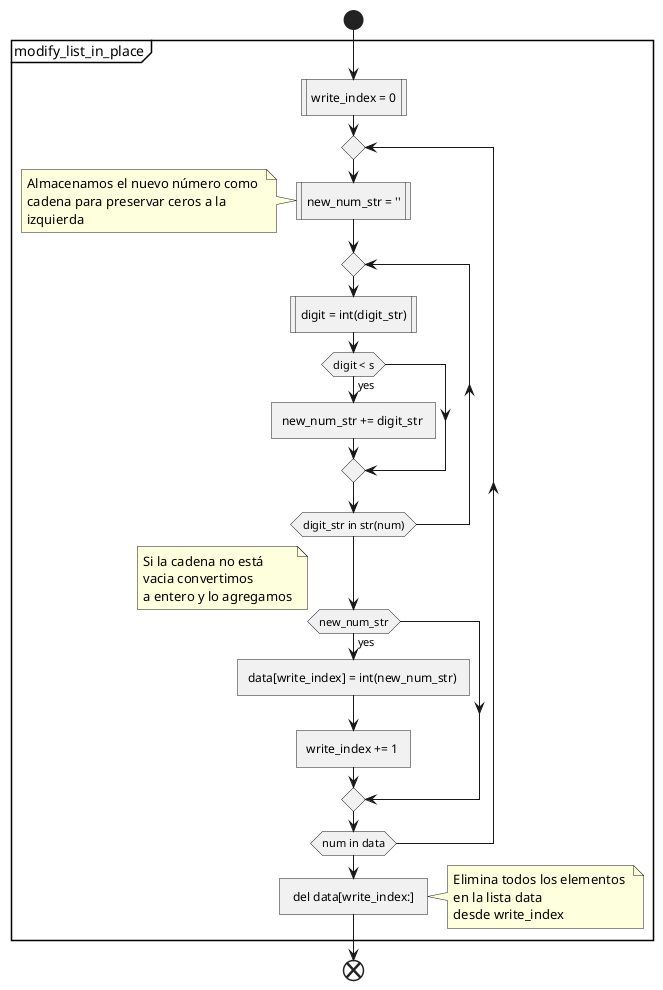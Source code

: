 @startuml
start
  partition modify_list_in_place {
  :write_index = 0|

  repeat
    :new_num_str = ''|
    note left 
      Almacenamos el nuevo número como 
      cadena para preservar ceros a la 
      izquierda
    end note
    repeat
      :digit = int(digit_str)|
      if (digit < s) then (yes)
        :new_num_str += digit_str ]
      endif
    repeatwhile (digit_str in str(num))

    if (new_num_str) then (yes)
      note left
        Si la cadena no está 
        vacia convertimos 
        a entero y lo agregamos
      end note
      :data[write_index] = int(new_num_str) ]
      :write_index += 1 ]
    endif
  repeatwhile (num in data)

  : del data[write_index:] ]
  note right
    Elimina todos los elementos 
    en la lista data
    desde write_index
  end note
  }
end
@enduml